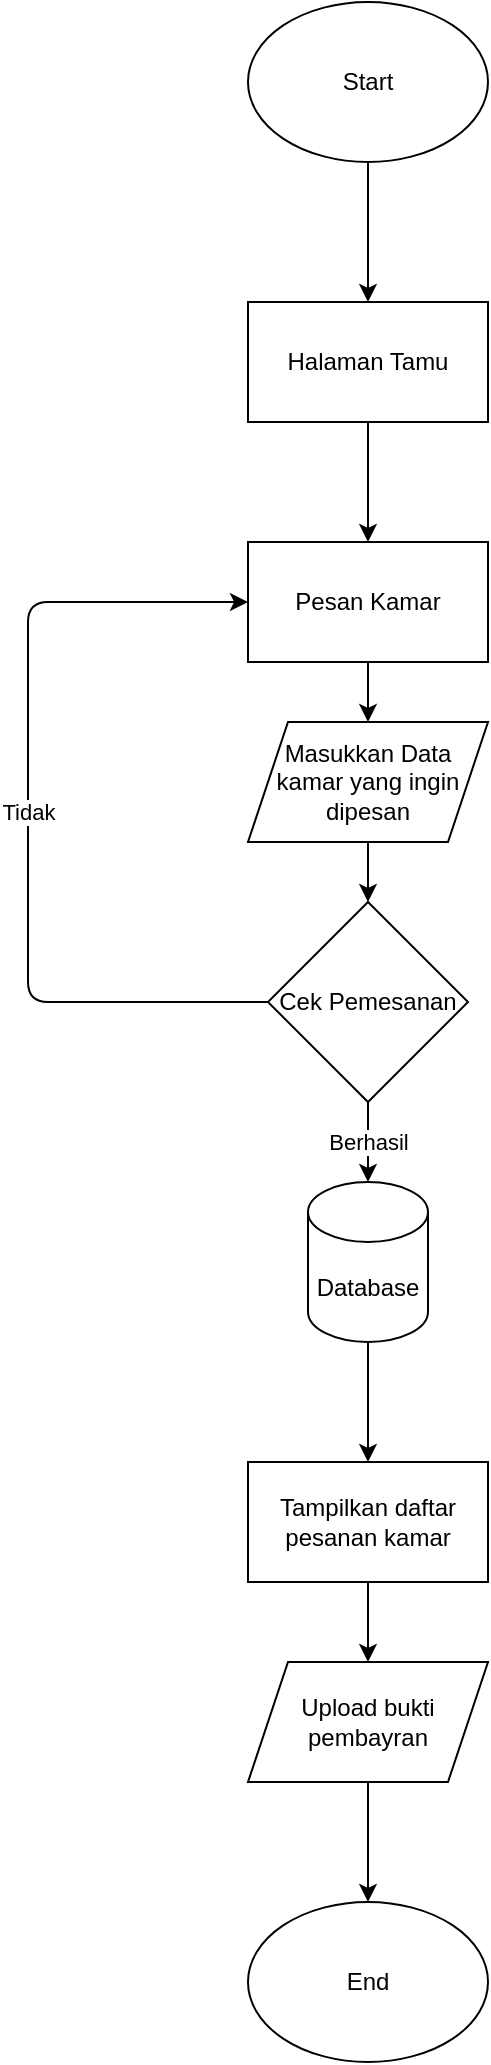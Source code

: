 <mxfile version="13.9.9" type="device"><diagram id="e4eRjRGitWEdSvGVvpTZ" name="Page-1"><mxGraphModel dx="904" dy="567" grid="1" gridSize="10" guides="1" tooltips="1" connect="1" arrows="1" fold="1" page="1" pageScale="1" pageWidth="850" pageHeight="1100" math="0" shadow="0"><root><mxCell id="0"/><mxCell id="1" parent="0"/><mxCell id="pe2v_oZU7xMywHv1MSy2-1" value="Start" style="ellipse;whiteSpace=wrap;html=1;" parent="1" vertex="1"><mxGeometry x="330" y="70" width="120" height="80" as="geometry"/></mxCell><mxCell id="pe2v_oZU7xMywHv1MSy2-2" value="Halaman Tamu" style="rounded=0;whiteSpace=wrap;html=1;" parent="1" vertex="1"><mxGeometry x="330" y="220" width="120" height="60" as="geometry"/></mxCell><mxCell id="pe2v_oZU7xMywHv1MSy2-3" value="" style="endArrow=classic;html=1;exitX=0.5;exitY=1;exitDx=0;exitDy=0;entryX=0.5;entryY=0;entryDx=0;entryDy=0;" parent="1" source="pe2v_oZU7xMywHv1MSy2-1" target="pe2v_oZU7xMywHv1MSy2-2" edge="1"><mxGeometry width="50" height="50" relative="1" as="geometry"><mxPoint x="370" y="280" as="sourcePoint"/><mxPoint x="420" y="230" as="targetPoint"/></mxGeometry></mxCell><mxCell id="pe2v_oZU7xMywHv1MSy2-5" value="Pesan Kamar" style="rounded=0;whiteSpace=wrap;html=1;" parent="1" vertex="1"><mxGeometry x="330" y="340" width="120" height="60" as="geometry"/></mxCell><mxCell id="pe2v_oZU7xMywHv1MSy2-6" value="" style="endArrow=classic;html=1;exitX=0.5;exitY=1;exitDx=0;exitDy=0;entryX=0.5;entryY=0;entryDx=0;entryDy=0;" parent="1" source="pe2v_oZU7xMywHv1MSy2-2" target="pe2v_oZU7xMywHv1MSy2-5" edge="1"><mxGeometry width="50" height="50" relative="1" as="geometry"><mxPoint x="370" y="340" as="sourcePoint"/><mxPoint x="420" y="290" as="targetPoint"/></mxGeometry></mxCell><mxCell id="pe2v_oZU7xMywHv1MSy2-7" value="Cek Pemesanan" style="rhombus;whiteSpace=wrap;html=1;" parent="1" vertex="1"><mxGeometry x="340" y="520" width="100" height="100" as="geometry"/></mxCell><mxCell id="pe2v_oZU7xMywHv1MSy2-10" value="Tidak" style="endArrow=classic;html=1;exitX=0;exitY=0.5;exitDx=0;exitDy=0;entryX=0;entryY=0.5;entryDx=0;entryDy=0;" parent="1" source="pe2v_oZU7xMywHv1MSy2-7" target="pe2v_oZU7xMywHv1MSy2-5" edge="1"><mxGeometry width="50" height="50" relative="1" as="geometry"><mxPoint x="370" y="530" as="sourcePoint"/><mxPoint x="220" y="380" as="targetPoint"/><Array as="points"><mxPoint x="220" y="570"/><mxPoint x="220" y="500"/><mxPoint x="220" y="370"/></Array></mxGeometry></mxCell><mxCell id="AZcNHD6EKj6kikf0b012-1" value="Database" style="shape=cylinder3;whiteSpace=wrap;html=1;boundedLbl=1;backgroundOutline=1;size=15;" vertex="1" parent="1"><mxGeometry x="360" y="660" width="60" height="80" as="geometry"/></mxCell><mxCell id="AZcNHD6EKj6kikf0b012-2" value="Tampilkan daftar pesanan kamar" style="rounded=0;whiteSpace=wrap;html=1;" vertex="1" parent="1"><mxGeometry x="330" y="800" width="120" height="60" as="geometry"/></mxCell><mxCell id="AZcNHD6EKj6kikf0b012-3" value="" style="endArrow=classic;html=1;entryX=0.5;entryY=0;entryDx=0;entryDy=0;exitX=0.5;exitY=1;exitDx=0;exitDy=0;exitPerimeter=0;" edge="1" parent="1" source="AZcNHD6EKj6kikf0b012-1" target="AZcNHD6EKj6kikf0b012-2"><mxGeometry width="50" height="50" relative="1" as="geometry"><mxPoint x="370" y="790" as="sourcePoint"/><mxPoint x="420" y="740" as="targetPoint"/></mxGeometry></mxCell><mxCell id="AZcNHD6EKj6kikf0b012-4" value="" style="endArrow=classic;html=1;entryX=0.5;entryY=0;entryDx=0;entryDy=0;" edge="1" parent="1"><mxGeometry width="50" height="50" relative="1" as="geometry"><mxPoint x="390" y="860" as="sourcePoint"/><mxPoint x="390" y="900" as="targetPoint"/></mxGeometry></mxCell><mxCell id="AZcNHD6EKj6kikf0b012-5" value="Berhasil" style="endArrow=classic;html=1;exitX=0.5;exitY=1;exitDx=0;exitDy=0;entryX=0.5;entryY=0;entryDx=0;entryDy=0;entryPerimeter=0;" edge="1" parent="1" source="pe2v_oZU7xMywHv1MSy2-7" target="AZcNHD6EKj6kikf0b012-1"><mxGeometry width="50" height="50" relative="1" as="geometry"><mxPoint x="370" y="670" as="sourcePoint"/><mxPoint x="420" y="620" as="targetPoint"/></mxGeometry></mxCell><mxCell id="AZcNHD6EKj6kikf0b012-6" value="Masukkan Data kamar yang ingin dipesan" style="shape=parallelogram;perimeter=parallelogramPerimeter;whiteSpace=wrap;html=1;fixedSize=1;" vertex="1" parent="1"><mxGeometry x="330" y="430" width="120" height="60" as="geometry"/></mxCell><mxCell id="AZcNHD6EKj6kikf0b012-7" value="" style="endArrow=classic;html=1;exitX=0.5;exitY=1;exitDx=0;exitDy=0;entryX=0.5;entryY=0;entryDx=0;entryDy=0;" edge="1" parent="1" source="pe2v_oZU7xMywHv1MSy2-5" target="AZcNHD6EKj6kikf0b012-6"><mxGeometry width="50" height="50" relative="1" as="geometry"><mxPoint x="370" y="480" as="sourcePoint"/><mxPoint x="420" y="430" as="targetPoint"/></mxGeometry></mxCell><mxCell id="AZcNHD6EKj6kikf0b012-8" value="" style="endArrow=classic;html=1;entryX=0.5;entryY=0;entryDx=0;entryDy=0;exitX=0.5;exitY=1;exitDx=0;exitDy=0;" edge="1" parent="1" source="AZcNHD6EKj6kikf0b012-6" target="pe2v_oZU7xMywHv1MSy2-7"><mxGeometry width="50" height="50" relative="1" as="geometry"><mxPoint x="370" y="480" as="sourcePoint"/><mxPoint x="420" y="430" as="targetPoint"/></mxGeometry></mxCell><mxCell id="AZcNHD6EKj6kikf0b012-9" value="Upload bukti pembayran" style="shape=parallelogram;perimeter=parallelogramPerimeter;whiteSpace=wrap;html=1;fixedSize=1;" vertex="1" parent="1"><mxGeometry x="330" y="900" width="120" height="60" as="geometry"/></mxCell><mxCell id="AZcNHD6EKj6kikf0b012-10" value="End" style="ellipse;whiteSpace=wrap;html=1;" vertex="1" parent="1"><mxGeometry x="330" y="1020" width="120" height="80" as="geometry"/></mxCell><mxCell id="AZcNHD6EKj6kikf0b012-11" value="" style="endArrow=classic;html=1;exitX=0.5;exitY=1;exitDx=0;exitDy=0;" edge="1" parent="1" source="AZcNHD6EKj6kikf0b012-9"><mxGeometry width="50" height="50" relative="1" as="geometry"><mxPoint x="170" y="1040" as="sourcePoint"/><mxPoint x="390" y="1020" as="targetPoint"/></mxGeometry></mxCell></root></mxGraphModel></diagram></mxfile>